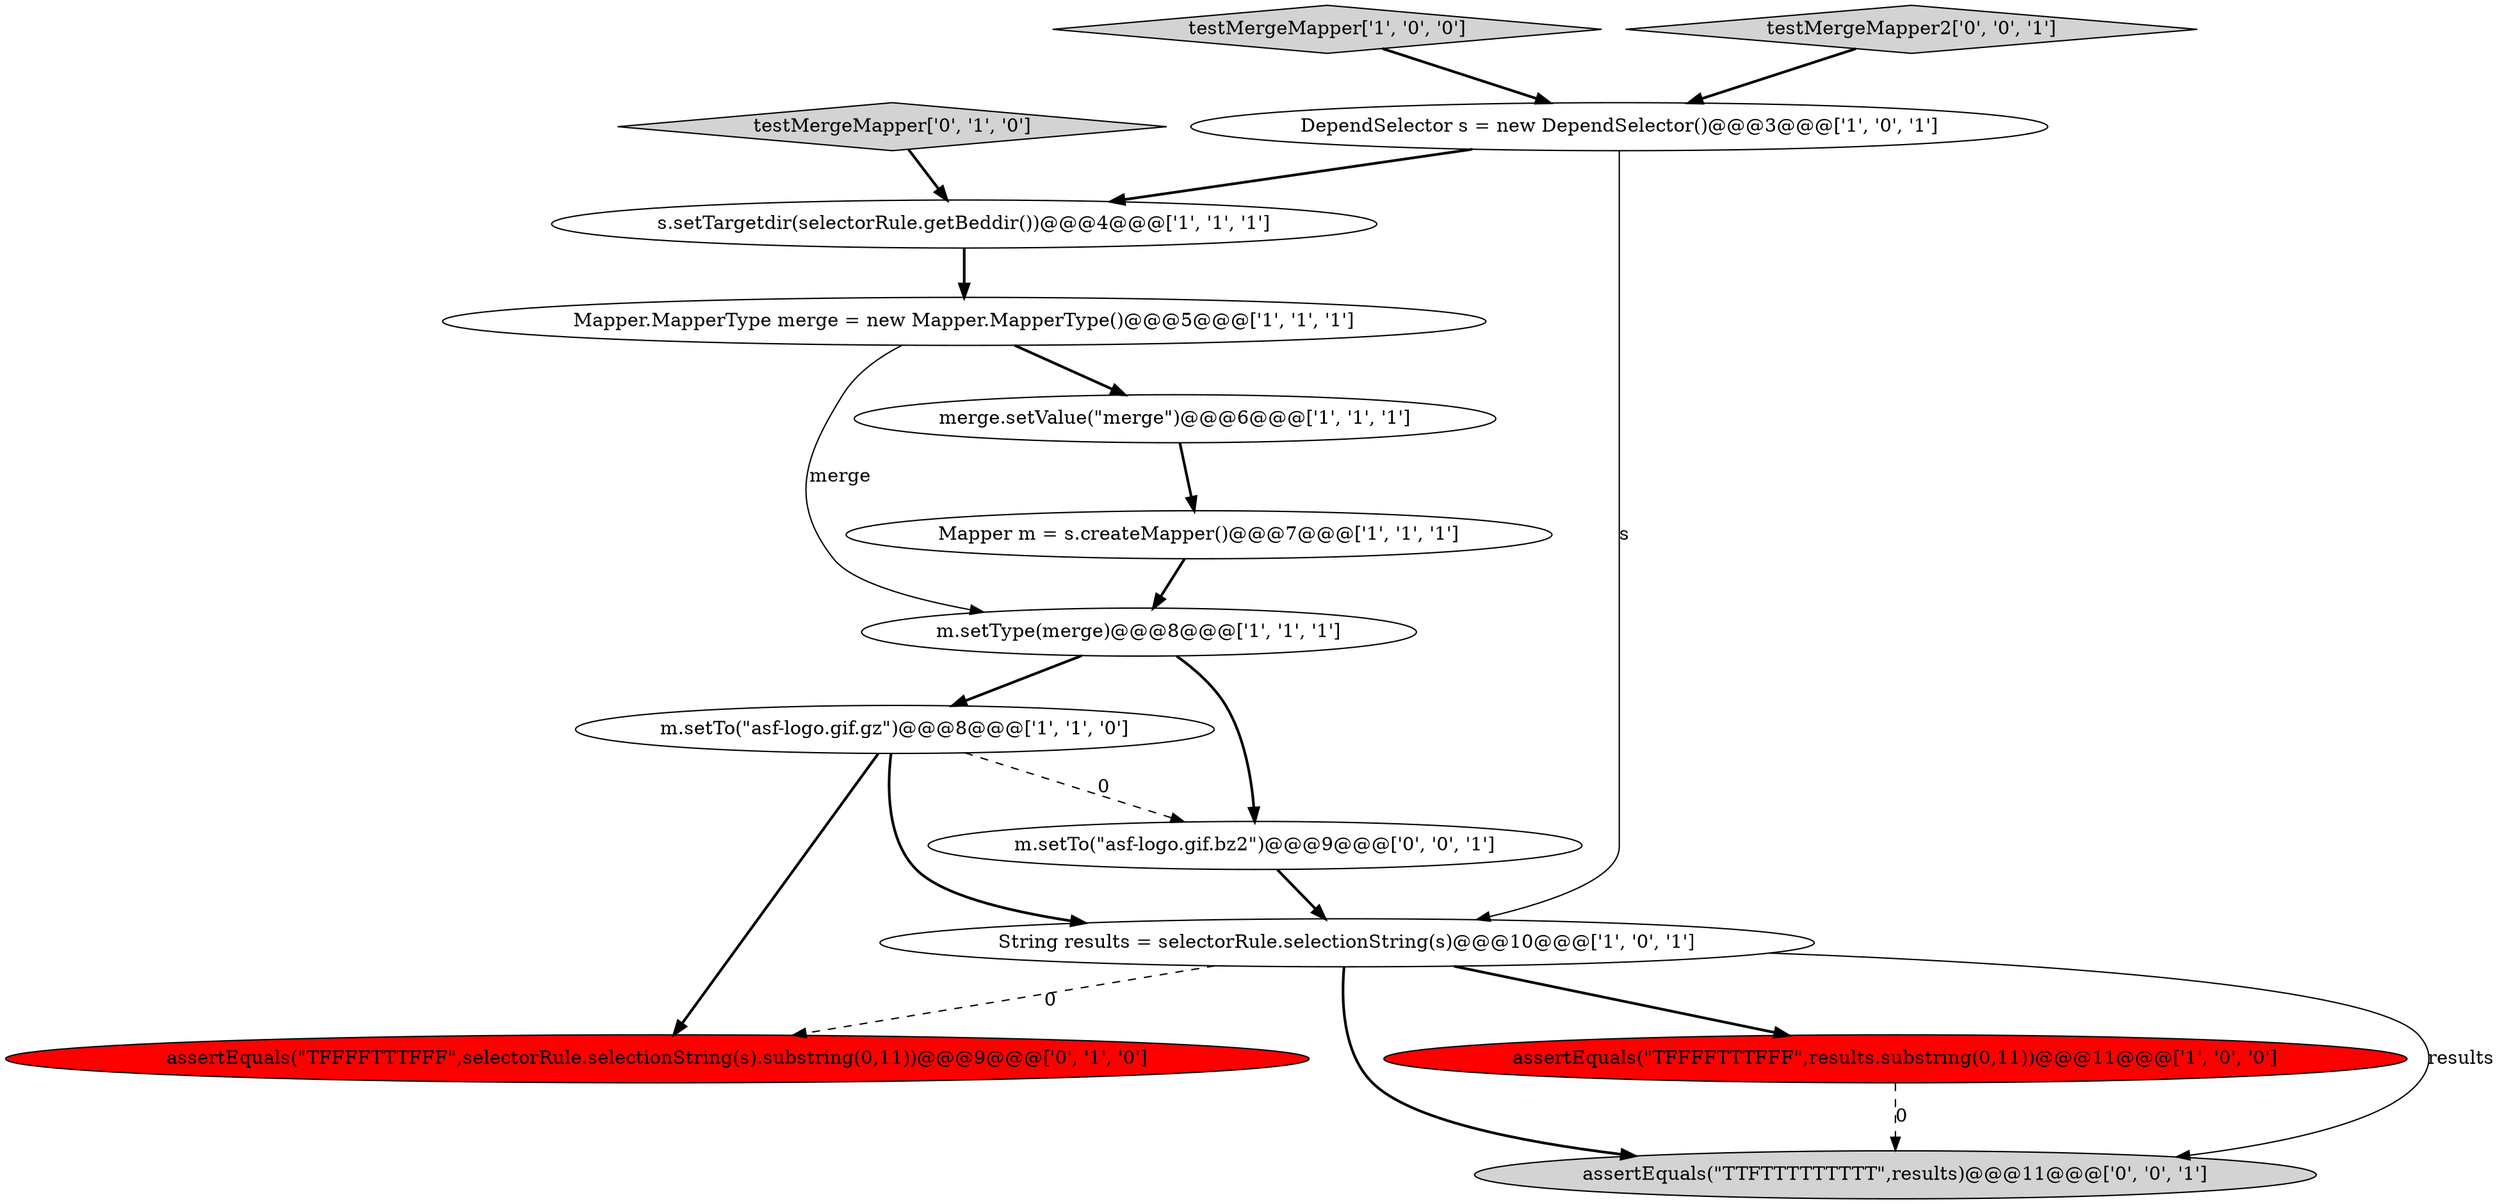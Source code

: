 digraph {
13 [style = filled, label = "m.setTo(\"asf-logo.gif.bz2\")@@@9@@@['0', '0', '1']", fillcolor = white, shape = ellipse image = "AAA0AAABBB3BBB"];
9 [style = filled, label = "merge.setValue(\"merge\")@@@6@@@['1', '1', '1']", fillcolor = white, shape = ellipse image = "AAA0AAABBB1BBB"];
7 [style = filled, label = "m.setType(merge)@@@8@@@['1', '1', '1']", fillcolor = white, shape = ellipse image = "AAA0AAABBB1BBB"];
11 [style = filled, label = "assertEquals(\"TFFFFTTTFFF\",selectorRule.selectionString(s).substring(0,11))@@@9@@@['0', '1', '0']", fillcolor = red, shape = ellipse image = "AAA1AAABBB2BBB"];
14 [style = filled, label = "assertEquals(\"TTFTTTTTTTTT\",results)@@@11@@@['0', '0', '1']", fillcolor = lightgray, shape = ellipse image = "AAA0AAABBB3BBB"];
2 [style = filled, label = "String results = selectorRule.selectionString(s)@@@10@@@['1', '0', '1']", fillcolor = white, shape = ellipse image = "AAA0AAABBB1BBB"];
3 [style = filled, label = "s.setTargetdir(selectorRule.getBeddir())@@@4@@@['1', '1', '1']", fillcolor = white, shape = ellipse image = "AAA0AAABBB1BBB"];
4 [style = filled, label = "Mapper m = s.createMapper()@@@7@@@['1', '1', '1']", fillcolor = white, shape = ellipse image = "AAA0AAABBB1BBB"];
8 [style = filled, label = "testMergeMapper['1', '0', '0']", fillcolor = lightgray, shape = diamond image = "AAA0AAABBB1BBB"];
10 [style = filled, label = "testMergeMapper['0', '1', '0']", fillcolor = lightgray, shape = diamond image = "AAA0AAABBB2BBB"];
5 [style = filled, label = "assertEquals(\"TFFFFTTTFFF\",results.substring(0,11))@@@11@@@['1', '0', '0']", fillcolor = red, shape = ellipse image = "AAA1AAABBB1BBB"];
1 [style = filled, label = "Mapper.MapperType merge = new Mapper.MapperType()@@@5@@@['1', '1', '1']", fillcolor = white, shape = ellipse image = "AAA0AAABBB1BBB"];
6 [style = filled, label = "DependSelector s = new DependSelector()@@@3@@@['1', '0', '1']", fillcolor = white, shape = ellipse image = "AAA0AAABBB1BBB"];
12 [style = filled, label = "testMergeMapper2['0', '0', '1']", fillcolor = lightgray, shape = diamond image = "AAA0AAABBB3BBB"];
0 [style = filled, label = "m.setTo(\"asf-logo.gif.gz\")@@@8@@@['1', '1', '0']", fillcolor = white, shape = ellipse image = "AAA0AAABBB1BBB"];
7->13 [style = bold, label=""];
6->3 [style = bold, label=""];
5->14 [style = dashed, label="0"];
3->1 [style = bold, label=""];
9->4 [style = bold, label=""];
0->2 [style = bold, label=""];
0->11 [style = bold, label=""];
10->3 [style = bold, label=""];
7->0 [style = bold, label=""];
8->6 [style = bold, label=""];
2->14 [style = solid, label="results"];
1->7 [style = solid, label="merge"];
12->6 [style = bold, label=""];
4->7 [style = bold, label=""];
1->9 [style = bold, label=""];
0->13 [style = dashed, label="0"];
2->14 [style = bold, label=""];
2->11 [style = dashed, label="0"];
6->2 [style = solid, label="s"];
2->5 [style = bold, label=""];
13->2 [style = bold, label=""];
}
